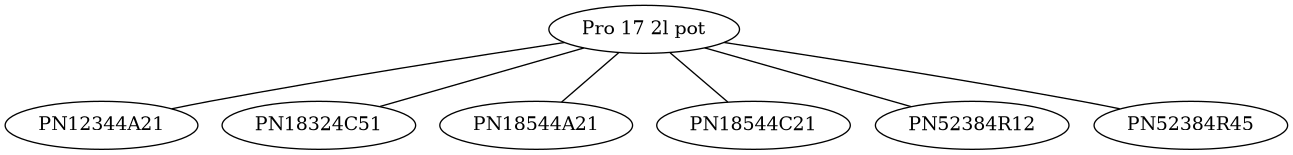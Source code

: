 @startuml
graph GraphRep {
"Pro 17 2l pot" -- "PN12344A21"
"Pro 17 2l pot" -- "PN18324C51"
"Pro 17 2l pot" -- "PN18544A21"
"Pro 17 2l pot" -- "PN18544C21"
"Pro 17 2l pot" -- "PN52384R12"
"Pro 17 2l pot" -- "PN52384R45"
}
@enduml

